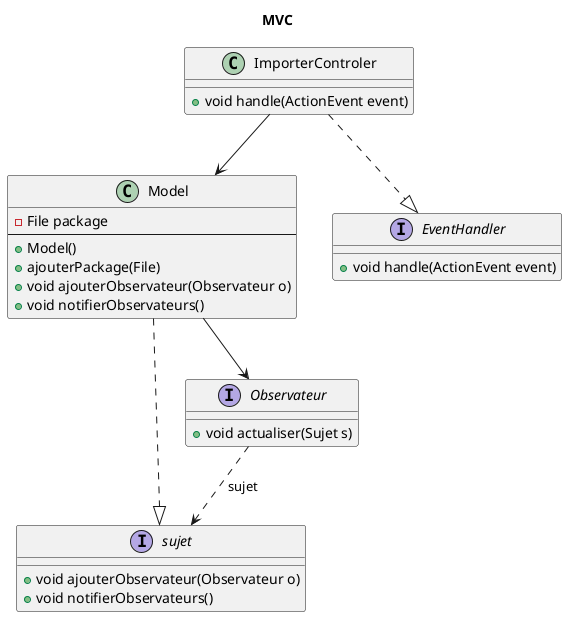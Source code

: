 @startuml mvc
title MVC
interface sujet {
    + void ajouterObservateur(Observateur o)
    + void notifierObservateurs()
}
interface Observateur {
    + void actualiser(Sujet s)
}
class Model {
    - File package
    --
    + Model()
    +ajouterPackage(File)
    + void ajouterObservateur(Observateur o)
    + void notifierObservateurs()
}
interface EventHandler {
    + void handle(ActionEvent event)
}
class ImporterControler {
    + void handle(ActionEvent event)
}
Model ..|> sujet
Model --> Observateur
Observateur ..> sujet : "sujet"
ImporterControler ..|> EventHandler
ImporterControler --> Model
@end
